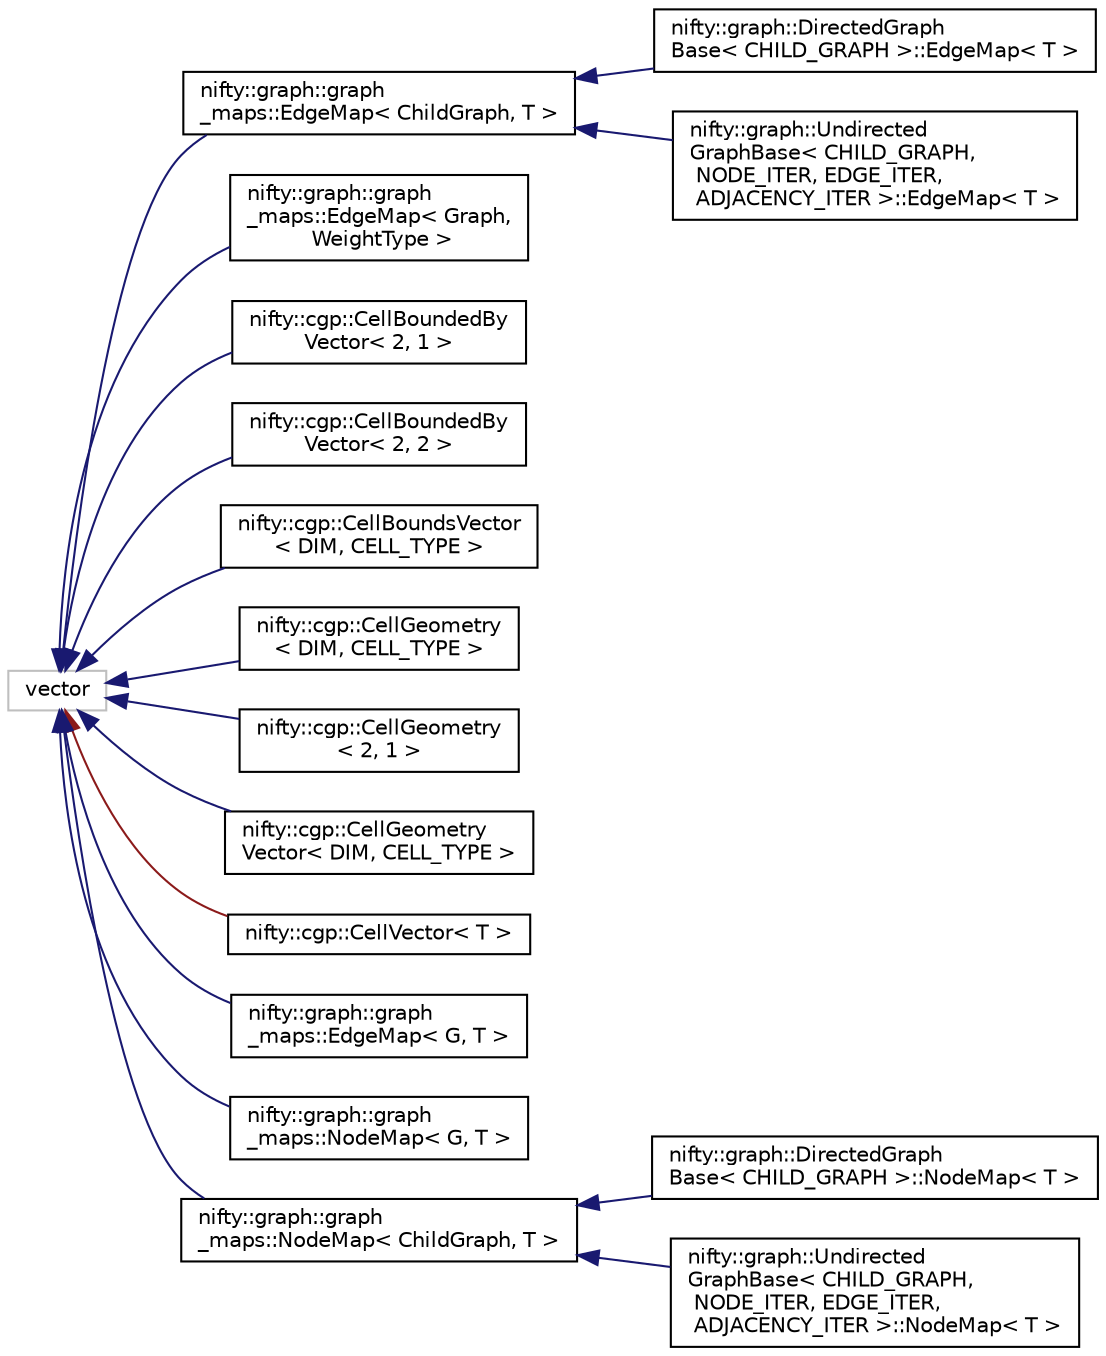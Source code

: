 digraph "Graphical Class Hierarchy"
{
  edge [fontname="Helvetica",fontsize="10",labelfontname="Helvetica",labelfontsize="10"];
  node [fontname="Helvetica",fontsize="10",shape=record];
  rankdir="LR";
  Node1 [label="vector",height=0.2,width=0.4,color="grey75", fillcolor="white", style="filled"];
  Node1 -> Node2 [dir="back",color="midnightblue",fontsize="10",style="solid",fontname="Helvetica"];
  Node2 [label="nifty::graph::graph\l_maps::EdgeMap\< ChildGraph, T \>",height=0.2,width=0.4,color="black", fillcolor="white", style="filled",URL="$structnifty_1_1graph_1_1graph__maps_1_1EdgeMap.html"];
  Node2 -> Node3 [dir="back",color="midnightblue",fontsize="10",style="solid",fontname="Helvetica"];
  Node3 [label="nifty::graph::DirectedGraph\lBase\< CHILD_GRAPH \>::EdgeMap\< T \>",height=0.2,width=0.4,color="black", fillcolor="white", style="filled",URL="$structnifty_1_1graph_1_1DirectedGraphBase_1_1EdgeMap.html"];
  Node2 -> Node4 [dir="back",color="midnightblue",fontsize="10",style="solid",fontname="Helvetica"];
  Node4 [label="nifty::graph::Undirected\lGraphBase\< CHILD_GRAPH,\l NODE_ITER, EDGE_ITER,\l ADJACENCY_ITER \>::EdgeMap\< T \>",height=0.2,width=0.4,color="black", fillcolor="white", style="filled",URL="$structnifty_1_1graph_1_1UndirectedGraphBase_1_1EdgeMap.html"];
  Node1 -> Node5 [dir="back",color="midnightblue",fontsize="10",style="solid",fontname="Helvetica"];
  Node5 [label="nifty::graph::graph\l_maps::EdgeMap\< Graph,\l WeightType \>",height=0.2,width=0.4,color="black", fillcolor="white", style="filled",URL="$structnifty_1_1graph_1_1graph__maps_1_1EdgeMap.html"];
  Node1 -> Node6 [dir="back",color="midnightblue",fontsize="10",style="solid",fontname="Helvetica"];
  Node6 [label="nifty::cgp::CellBoundedBy\lVector\< 2, 1 \>",height=0.2,width=0.4,color="black", fillcolor="white", style="filled",URL="$classnifty_1_1cgp_1_1CellBoundedByVector_3_012_00_011_01_4.html"];
  Node1 -> Node7 [dir="back",color="midnightblue",fontsize="10",style="solid",fontname="Helvetica"];
  Node7 [label="nifty::cgp::CellBoundedBy\lVector\< 2, 2 \>",height=0.2,width=0.4,color="black", fillcolor="white", style="filled",URL="$classnifty_1_1cgp_1_1CellBoundedByVector_3_012_00_012_01_4.html"];
  Node1 -> Node8 [dir="back",color="midnightblue",fontsize="10",style="solid",fontname="Helvetica"];
  Node8 [label="nifty::cgp::CellBoundsVector\l\< DIM, CELL_TYPE \>",height=0.2,width=0.4,color="black", fillcolor="white", style="filled",URL="$classnifty_1_1cgp_1_1CellBoundsVector.html"];
  Node1 -> Node9 [dir="back",color="midnightblue",fontsize="10",style="solid",fontname="Helvetica"];
  Node9 [label="nifty::cgp::CellGeometry\l\< DIM, CELL_TYPE \>",height=0.2,width=0.4,color="black", fillcolor="white", style="filled",URL="$classnifty_1_1cgp_1_1CellGeometry.html"];
  Node1 -> Node10 [dir="back",color="midnightblue",fontsize="10",style="solid",fontname="Helvetica"];
  Node10 [label="nifty::cgp::CellGeometry\l\< 2, 1 \>",height=0.2,width=0.4,color="black", fillcolor="white", style="filled",URL="$classnifty_1_1cgp_1_1CellGeometry_3_012_00_011_01_4.html"];
  Node1 -> Node11 [dir="back",color="midnightblue",fontsize="10",style="solid",fontname="Helvetica"];
  Node11 [label="nifty::cgp::CellGeometry\lVector\< DIM, CELL_TYPE \>",height=0.2,width=0.4,color="black", fillcolor="white", style="filled",URL="$classnifty_1_1cgp_1_1CellGeometryVector.html"];
  Node1 -> Node12 [dir="back",color="firebrick4",fontsize="10",style="solid",fontname="Helvetica"];
  Node12 [label="nifty::cgp::CellVector\< T \>",height=0.2,width=0.4,color="black", fillcolor="white", style="filled",URL="$classnifty_1_1cgp_1_1CellVector.html"];
  Node1 -> Node13 [dir="back",color="midnightblue",fontsize="10",style="solid",fontname="Helvetica"];
  Node13 [label="nifty::graph::graph\l_maps::EdgeMap\< G, T \>",height=0.2,width=0.4,color="black", fillcolor="white", style="filled",URL="$structnifty_1_1graph_1_1graph__maps_1_1EdgeMap.html"];
  Node1 -> Node14 [dir="back",color="midnightblue",fontsize="10",style="solid",fontname="Helvetica"];
  Node14 [label="nifty::graph::graph\l_maps::NodeMap\< G, T \>",height=0.2,width=0.4,color="black", fillcolor="white", style="filled",URL="$structnifty_1_1graph_1_1graph__maps_1_1NodeMap.html"];
  Node1 -> Node15 [dir="back",color="midnightblue",fontsize="10",style="solid",fontname="Helvetica"];
  Node15 [label="nifty::graph::graph\l_maps::NodeMap\< ChildGraph, T \>",height=0.2,width=0.4,color="black", fillcolor="white", style="filled",URL="$structnifty_1_1graph_1_1graph__maps_1_1NodeMap.html"];
  Node15 -> Node16 [dir="back",color="midnightblue",fontsize="10",style="solid",fontname="Helvetica"];
  Node16 [label="nifty::graph::DirectedGraph\lBase\< CHILD_GRAPH \>::NodeMap\< T \>",height=0.2,width=0.4,color="black", fillcolor="white", style="filled",URL="$structnifty_1_1graph_1_1DirectedGraphBase_1_1NodeMap.html"];
  Node15 -> Node17 [dir="back",color="midnightblue",fontsize="10",style="solid",fontname="Helvetica"];
  Node17 [label="nifty::graph::Undirected\lGraphBase\< CHILD_GRAPH,\l NODE_ITER, EDGE_ITER,\l ADJACENCY_ITER \>::NodeMap\< T \>",height=0.2,width=0.4,color="black", fillcolor="white", style="filled",URL="$structnifty_1_1graph_1_1UndirectedGraphBase_1_1NodeMap.html"];
}
